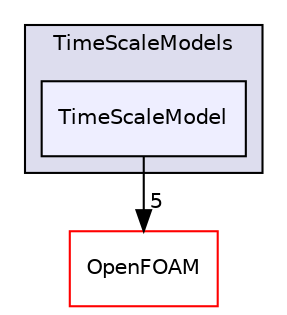 digraph "src/lagrangian/intermediate/submodels/MPPIC/TimeScaleModels/TimeScaleModel" {
  bgcolor=transparent;
  compound=true
  node [ fontsize="10", fontname="Helvetica"];
  edge [ labelfontsize="10", labelfontname="Helvetica"];
  subgraph clusterdir_eb34afd0ce3dd2051d17f60c79db9853 {
    graph [ bgcolor="#ddddee", pencolor="black", label="TimeScaleModels" fontname="Helvetica", fontsize="10", URL="dir_eb34afd0ce3dd2051d17f60c79db9853.html"]
  dir_60d0005af56f41223ba0e7ef131a26c6 [shape=box, label="TimeScaleModel", style="filled", fillcolor="#eeeeff", pencolor="black", URL="dir_60d0005af56f41223ba0e7ef131a26c6.html"];
  }
  dir_c5473ff19b20e6ec4dfe5c310b3778a8 [shape=box label="OpenFOAM" color="red" URL="dir_c5473ff19b20e6ec4dfe5c310b3778a8.html"];
  dir_60d0005af56f41223ba0e7ef131a26c6->dir_c5473ff19b20e6ec4dfe5c310b3778a8 [headlabel="5", labeldistance=1.5 headhref="dir_001588_001887.html"];
}
